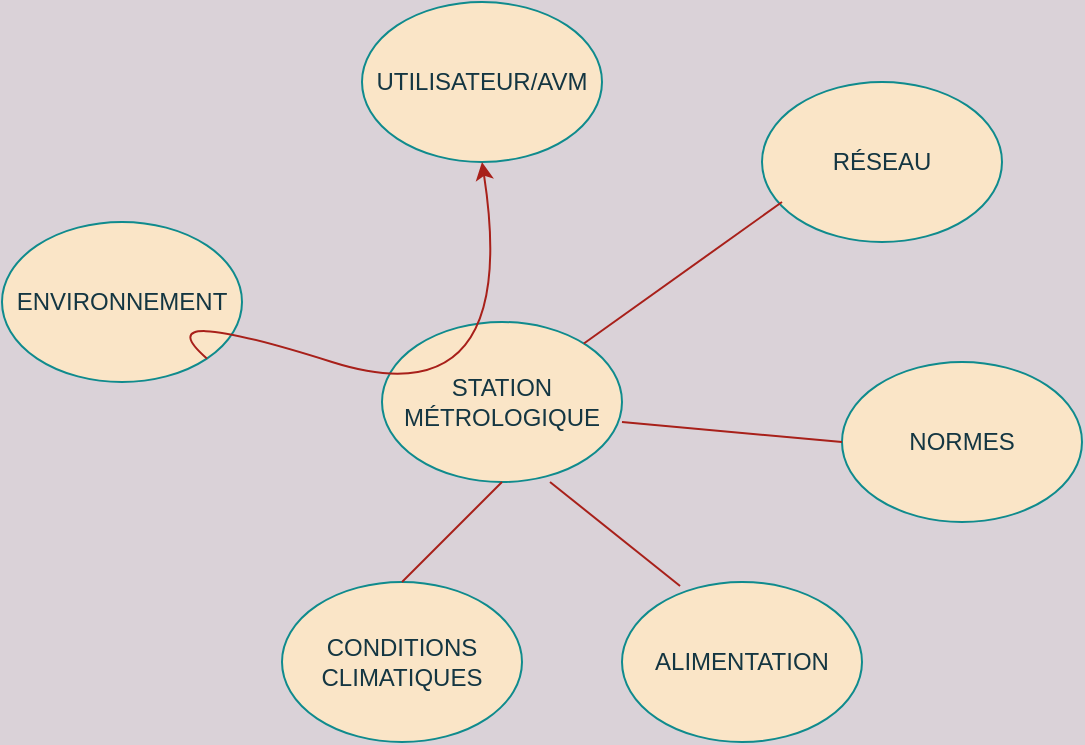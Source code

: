 <mxfile version="13.7.7" type="github" pages="4">
  <diagram id="tHnt4sG6zRlISB4n-kFp" name="Page-1">
    <mxGraphModel dx="872" dy="482" grid="0" gridSize="10" guides="1" tooltips="1" connect="1" arrows="1" fold="1" page="1" pageScale="1" pageWidth="850" pageHeight="1100" background="#DAD2D8" math="0" shadow="0">
      <root>
        <mxCell id="0" />
        <mxCell id="1" parent="0" />
        <mxCell id="gUix-21HPcigsJkUnAT0-4" value="ENVIRONNEMENT" style="ellipse;whiteSpace=wrap;html=1;fillColor=#FAE5C7;strokeColor=#0F8B8D;fontColor=#143642;" vertex="1" parent="1">
          <mxGeometry x="210" y="180" width="120" height="80" as="geometry" />
        </mxCell>
        <mxCell id="gUix-21HPcigsJkUnAT0-7" value="STATION MÉTROLOGIQUE" style="ellipse;whiteSpace=wrap;html=1;fillColor=#FAE5C7;strokeColor=#0F8B8D;fontColor=#143642;" vertex="1" parent="1">
          <mxGeometry x="400" y="230" width="120" height="80" as="geometry" />
        </mxCell>
        <mxCell id="gUix-21HPcigsJkUnAT0-8" value="UTILISATEUR/AVM" style="ellipse;whiteSpace=wrap;html=1;fillColor=#FAE5C7;strokeColor=#0F8B8D;fontColor=#143642;" vertex="1" parent="1">
          <mxGeometry x="390" y="70" width="120" height="80" as="geometry" />
        </mxCell>
        <mxCell id="gUix-21HPcigsJkUnAT0-10" value="CONDITIONS CLIMATIQUES" style="ellipse;whiteSpace=wrap;html=1;fillColor=#FAE5C7;strokeColor=#0F8B8D;fontColor=#143642;" vertex="1" parent="1">
          <mxGeometry x="350" y="360" width="120" height="80" as="geometry" />
        </mxCell>
        <mxCell id="gUix-21HPcigsJkUnAT0-12" value="" style="endArrow=none;html=1;strokeColor=#A8201A;fontColor=#143642;labelBackgroundColor=#DAD2D8;" edge="1" parent="1">
          <mxGeometry width="50" height="50" relative="1" as="geometry">
            <mxPoint x="410" y="360" as="sourcePoint" />
            <mxPoint x="460" y="310" as="targetPoint" />
          </mxGeometry>
        </mxCell>
        <mxCell id="gUix-21HPcigsJkUnAT0-13" value="NORMES" style="ellipse;whiteSpace=wrap;html=1;fillColor=#FAE5C7;strokeColor=#0F8B8D;fontColor=#143642;" vertex="1" parent="1">
          <mxGeometry x="630" y="250" width="120" height="80" as="geometry" />
        </mxCell>
        <mxCell id="gUix-21HPcigsJkUnAT0-15" value="ALIMENTATION" style="ellipse;whiteSpace=wrap;html=1;fillColor=#FAE5C7;strokeColor=#0F8B8D;fontColor=#143642;" vertex="1" parent="1">
          <mxGeometry x="520" y="360" width="120" height="80" as="geometry" />
        </mxCell>
        <mxCell id="gUix-21HPcigsJkUnAT0-17" value="" style="endArrow=none;html=1;entryX=0.7;entryY=1;entryDx=0;entryDy=0;entryPerimeter=0;exitX=0.242;exitY=0.025;exitDx=0;exitDy=0;exitPerimeter=0;strokeColor=#A8201A;fontColor=#143642;labelBackgroundColor=#DAD2D8;" edge="1" parent="1" source="gUix-21HPcigsJkUnAT0-15" target="gUix-21HPcigsJkUnAT0-7">
          <mxGeometry width="50" height="50" relative="1" as="geometry">
            <mxPoint x="560" y="390" as="sourcePoint" />
            <mxPoint x="610" y="340" as="targetPoint" />
          </mxGeometry>
        </mxCell>
        <mxCell id="gUix-21HPcigsJkUnAT0-18" value="" style="endArrow=none;html=1;entryX=0;entryY=0.5;entryDx=0;entryDy=0;strokeColor=#A8201A;fontColor=#143642;labelBackgroundColor=#DAD2D8;" edge="1" parent="1" target="gUix-21HPcigsJkUnAT0-13">
          <mxGeometry width="50" height="50" relative="1" as="geometry">
            <mxPoint x="520" y="280" as="sourcePoint" />
            <mxPoint x="620" y="290" as="targetPoint" />
          </mxGeometry>
        </mxCell>
        <mxCell id="gUix-21HPcigsJkUnAT0-21" value="RÉSEAU" style="ellipse;whiteSpace=wrap;html=1;fillColor=#FAE5C7;strokeColor=#0F8B8D;fontColor=#143642;" vertex="1" parent="1">
          <mxGeometry x="590" y="110" width="120" height="80" as="geometry" />
        </mxCell>
        <mxCell id="gUix-21HPcigsJkUnAT0-23" value="" style="endArrow=none;html=1;strokeColor=#A8201A;fontColor=#143642;labelBackgroundColor=#DAD2D8;" edge="1" parent="1" source="gUix-21HPcigsJkUnAT0-7">
          <mxGeometry width="50" height="50" relative="1" as="geometry">
            <mxPoint x="550" y="220" as="sourcePoint" />
            <mxPoint x="600" y="170" as="targetPoint" />
          </mxGeometry>
        </mxCell>
        <mxCell id="gUix-21HPcigsJkUnAT0-25" value="" style="curved=1;endArrow=classic;html=1;entryX=0.5;entryY=1;entryDx=0;entryDy=0;exitX=1;exitY=1;exitDx=0;exitDy=0;strokeColor=#A8201A;fontColor=#143642;labelBackgroundColor=#DAD2D8;" edge="1" parent="1" source="gUix-21HPcigsJkUnAT0-4" target="gUix-21HPcigsJkUnAT0-8">
          <mxGeometry width="50" height="50" relative="1" as="geometry">
            <mxPoint x="560" y="390" as="sourcePoint" />
            <mxPoint x="610" y="340" as="targetPoint" />
            <Array as="points">
              <mxPoint x="280" y="220" />
              <mxPoint x="470" y="280" />
            </Array>
          </mxGeometry>
        </mxCell>
      </root>
    </mxGraphModel>
  </diagram>
  <diagram id="1pzgUECRDCnn3F9SoY6R" name="Page-2">
    <mxGraphModel dx="872" dy="482" grid="0" gridSize="10" guides="1" tooltips="1" connect="1" arrows="1" fold="1" page="1" pageScale="1" pageWidth="850" pageHeight="1100" background="#DAD2D8" math="0" shadow="0">
      <root>
        <mxCell id="tKahohiqRpyQghxIMBUm-0" />
        <mxCell id="tKahohiqRpyQghxIMBUm-1" parent="tKahohiqRpyQghxIMBUm-0" />
        <mxCell id="0pv8uxTW6_rZLI1bk1MZ-0" value="ÉQUIPAGE/AIVM" style="ellipse;whiteSpace=wrap;html=1;fillColor=#FAE5C7;strokeColor=#0F8B8D;fontColor=#143642;" vertex="1" parent="tKahohiqRpyQghxIMBUm-1">
          <mxGeometry x="190" y="70" width="120" height="80" as="geometry" />
        </mxCell>
        <mxCell id="0pv8uxTW6_rZLI1bk1MZ-1" value="L&#39;ENVIRONNEMENT" style="ellipse;whiteSpace=wrap;html=1;fillColor=#FAE5C7;strokeColor=#0F8B8D;fontColor=#143642;" vertex="1" parent="tKahohiqRpyQghxIMBUm-1">
          <mxGeometry x="565" y="80" width="120" height="80" as="geometry" />
        </mxCell>
        <mxCell id="0pv8uxTW6_rZLI1bk1MZ-2" value="STATION MÉTÉO EMBARQUÉE" style="ellipse;whiteSpace=wrap;html=1;fillColor=#FAE5C7;strokeColor=#0F8B8D;fontColor=#143642;" vertex="1" parent="tKahohiqRpyQghxIMBUm-1">
          <mxGeometry x="380" y="180" width="120" height="80" as="geometry" />
        </mxCell>
        <mxCell id="0pv8uxTW6_rZLI1bk1MZ-3" value="PERMETTRE AU MATELEOT DE MESURER LES DONNÉES MÉTÉOROLOGIQUES&amp;nbsp;" style="rounded=0;whiteSpace=wrap;html=1;fillColor=#FAE5C7;strokeColor=#0F8B8D;fontColor=#143642;" vertex="1" parent="tKahohiqRpyQghxIMBUm-1">
          <mxGeometry x="330" y="350" width="265" height="60" as="geometry" />
        </mxCell>
        <mxCell id="P0kbxfz3xJdrVgzMR2Ek-0" value="A QUI REND-IL SERVICE?" style="text;html=1;align=center;verticalAlign=middle;resizable=0;points=[];autosize=1;fontColor=#143642;" vertex="1" parent="tKahohiqRpyQghxIMBUm-1">
          <mxGeometry x="160" y="10" width="160" height="20" as="geometry" />
        </mxCell>
        <mxCell id="P0kbxfz3xJdrVgzMR2Ek-1" value="SUR QUOI AGIT-IL?" style="text;html=1;align=center;verticalAlign=middle;resizable=0;points=[];autosize=1;fontColor=#143642;" vertex="1" parent="tKahohiqRpyQghxIMBUm-1">
          <mxGeometry x="555" y="20" width="130" height="20" as="geometry" />
        </mxCell>
        <mxCell id="P0kbxfz3xJdrVgzMR2Ek-2" value="DANS QUEL BUT?" style="text;html=1;align=center;verticalAlign=middle;resizable=0;points=[];autosize=1;fontColor=#143642;" vertex="1" parent="tKahohiqRpyQghxIMBUm-1">
          <mxGeometry x="350" y="320" width="120" height="20" as="geometry" />
        </mxCell>
        <mxCell id="y0Jqex1HYLV52ZDRqDKT-1" value="" style="endArrow=classic;html=1;entryX=0.857;entryY=-0.033;entryDx=0;entryDy=0;entryPerimeter=0;strokeColor=#A8201A;fontColor=#143642;labelBackgroundColor=#DAD2D8;" edge="1" parent="tKahohiqRpyQghxIMBUm-1" target="0pv8uxTW6_rZLI1bk1MZ-3">
          <mxGeometry width="50" height="50" relative="1" as="geometry">
            <mxPoint x="557" y="140" as="sourcePoint" />
            <mxPoint x="450" y="190" as="targetPoint" />
          </mxGeometry>
        </mxCell>
        <mxCell id="y0Jqex1HYLV52ZDRqDKT-2" value="" style="curved=1;endArrow=classic;html=1;strokeColor=#A8201A;fontColor=#143642;labelBackgroundColor=#DAD2D8;" edge="1" parent="tKahohiqRpyQghxIMBUm-1" source="0pv8uxTW6_rZLI1bk1MZ-0" target="0pv8uxTW6_rZLI1bk1MZ-1">
          <mxGeometry width="50" height="50" relative="1" as="geometry">
            <mxPoint x="400" y="240" as="sourcePoint" />
            <mxPoint x="450" y="190" as="targetPoint" />
            <Array as="points">
              <mxPoint x="450" y="210" />
              <mxPoint x="400" y="190" />
            </Array>
          </mxGeometry>
        </mxCell>
      </root>
    </mxGraphModel>
  </diagram>
  <diagram id="inSLoxE6jfbBA5fQDCkm" name="Page-3">
    <mxGraphModel dx="872" dy="482" grid="0" gridSize="9" guides="1" tooltips="1" connect="1" arrows="1" fold="1" page="1" pageScale="1" pageWidth="850" pageHeight="1400" background="#DAD2D8" math="0" shadow="0">
      <root>
        <mxCell id="dplVZIambqyNgwmH58hZ-0" />
        <mxCell id="dplVZIambqyNgwmH58hZ-1" parent="dplVZIambqyNgwmH58hZ-0" />
        <mxCell id="dplVZIambqyNgwmH58hZ-2" value="lancement du système" style="rounded=0;whiteSpace=wrap;html=1;fillColor=#FAE5C7;strokeColor=#0F8B8D;fontColor=#143642;" vertex="1" parent="dplVZIambqyNgwmH58hZ-1">
          <mxGeometry x="30" y="240" width="120" height="60" as="geometry" />
        </mxCell>
        <mxCell id="dplVZIambqyNgwmH58hZ-3" value="sauvegarde des données" style="rounded=0;whiteSpace=wrap;html=1;fillColor=#FAE5C7;strokeColor=#0F8B8D;fontColor=#143642;" vertex="1" parent="dplVZIambqyNgwmH58hZ-1">
          <mxGeometry x="230" y="240" width="120" height="60" as="geometry" />
        </mxCell>
        <mxCell id="dplVZIambqyNgwmH58hZ-5" value="récupération des données" style="rounded=0;whiteSpace=wrap;html=1;fillColor=#FAE5C7;strokeColor=#0F8B8D;fontColor=#143642;" vertex="1" parent="dplVZIambqyNgwmH58hZ-1">
          <mxGeometry x="230" y="80" width="120" height="60" as="geometry" />
        </mxCell>
        <mxCell id="dplVZIambqyNgwmH58hZ-6" value="etallonnage des données" style="rounded=0;whiteSpace=wrap;html=1;fillColor=#FAE5C7;strokeColor=#0F8B8D;fontColor=#143642;" vertex="1" parent="dplVZIambqyNgwmH58hZ-1">
          <mxGeometry x="220" y="400" width="120" height="60" as="geometry" />
        </mxCell>
        <mxCell id="dplVZIambqyNgwmH58hZ-7" value="" style="endArrow=none;html=1;entryX=0;entryY=0.75;entryDx=0;entryDy=0;exitX=0.567;exitY=-0.05;exitDx=0;exitDy=0;exitPerimeter=0;strokeColor=#A8201A;fontColor=#143642;labelBackgroundColor=#DAD2D8;" edge="1" parent="dplVZIambqyNgwmH58hZ-1" source="dplVZIambqyNgwmH58hZ-2" target="dplVZIambqyNgwmH58hZ-5">
          <mxGeometry width="50" height="50" relative="1" as="geometry">
            <mxPoint x="120" y="210" as="sourcePoint" />
            <mxPoint x="170" y="160" as="targetPoint" />
          </mxGeometry>
        </mxCell>
        <mxCell id="dplVZIambqyNgwmH58hZ-8" value="" style="endArrow=none;html=1;exitX=1;exitY=0.5;exitDx=0;exitDy=0;entryX=0;entryY=0.5;entryDx=0;entryDy=0;strokeColor=#A8201A;fontColor=#143642;labelBackgroundColor=#DAD2D8;" edge="1" parent="dplVZIambqyNgwmH58hZ-1" source="dplVZIambqyNgwmH58hZ-2" target="dplVZIambqyNgwmH58hZ-3">
          <mxGeometry width="50" height="50" relative="1" as="geometry">
            <mxPoint x="400" y="280" as="sourcePoint" />
            <mxPoint x="450" y="230" as="targetPoint" />
          </mxGeometry>
        </mxCell>
        <mxCell id="dplVZIambqyNgwmH58hZ-9" value="" style="endArrow=none;html=1;exitX=0;exitY=0.5;exitDx=0;exitDy=0;entryX=0.65;entryY=1;entryDx=0;entryDy=0;entryPerimeter=0;strokeColor=#A8201A;fontColor=#143642;labelBackgroundColor=#DAD2D8;" edge="1" parent="dplVZIambqyNgwmH58hZ-1" source="dplVZIambqyNgwmH58hZ-6" target="dplVZIambqyNgwmH58hZ-2">
          <mxGeometry width="50" height="50" relative="1" as="geometry">
            <mxPoint x="400" y="280" as="sourcePoint" />
            <mxPoint x="450" y="230" as="targetPoint" />
          </mxGeometry>
        </mxCell>
        <mxCell id="dplVZIambqyNgwmH58hZ-10" value="données reçues d&#39;un capteur incohérentes- vérification matérielle requise" style="rounded=0;whiteSpace=wrap;html=1;fillColor=#FAE5C7;strokeColor=#0F8B8D;fontColor=#143642;" vertex="1" parent="dplVZIambqyNgwmH58hZ-1">
          <mxGeometry x="430" y="130" width="120" height="60" as="geometry" />
        </mxCell>
        <mxCell id="dplVZIambqyNgwmH58hZ-11" value="erreur d&#39;accés aux données d&#39;un capteur" style="rounded=0;whiteSpace=wrap;html=1;fillColor=#FAE5C7;strokeColor=#0F8B8D;fontColor=#143642;" vertex="1" parent="dplVZIambqyNgwmH58hZ-1">
          <mxGeometry x="430" y="60" width="120" height="60" as="geometry" />
        </mxCell>
        <mxCell id="dplVZIambqyNgwmH58hZ-12" value="erreur d&#39;accés ou d&#39;écriture sur la carte SD" style="rounded=0;whiteSpace=wrap;html=1;fillColor=#FAE5C7;strokeColor=#0F8B8D;fontColor=#143642;" vertex="1" parent="dplVZIambqyNgwmH58hZ-1">
          <mxGeometry x="430" y="290" width="120" height="60" as="geometry" />
        </mxCell>
        <mxCell id="dplVZIambqyNgwmH58hZ-13" value="carte SD pleine" style="rounded=0;whiteSpace=wrap;html=1;fillColor=#FAE5C7;strokeColor=#0F8B8D;fontColor=#143642;" vertex="1" parent="dplVZIambqyNgwmH58hZ-1">
          <mxGeometry x="430" y="220" width="120" height="60" as="geometry" />
        </mxCell>
        <mxCell id="dplVZIambqyNgwmH58hZ-14" value="erreur d&#39;accées a l&#39;horloge RTC" style="rounded=0;whiteSpace=wrap;html=1;fillColor=#FAE5C7;strokeColor=#0F8B8D;fontColor=#143642;" vertex="1" parent="dplVZIambqyNgwmH58hZ-1">
          <mxGeometry x="425" y="460" width="120" height="60" as="geometry" />
        </mxCell>
        <mxCell id="dplVZIambqyNgwmH58hZ-15" value="erreur d&#39;accés aux données du GPS" style="rounded=0;whiteSpace=wrap;html=1;fillColor=#FAE5C7;strokeColor=#0F8B8D;fontColor=#143642;" vertex="1" parent="dplVZIambqyNgwmH58hZ-1">
          <mxGeometry x="425" y="390" width="120" height="60" as="geometry" />
        </mxCell>
        <mxCell id="dplVZIambqyNgwmH58hZ-16" value="" style="endArrow=none;html=1;entryX=0;entryY=0.5;entryDx=0;entryDy=0;strokeColor=#A8201A;fontColor=#143642;labelBackgroundColor=#DAD2D8;" edge="1" parent="dplVZIambqyNgwmH58hZ-1" target="dplVZIambqyNgwmH58hZ-11">
          <mxGeometry width="50" height="50" relative="1" as="geometry">
            <mxPoint x="350" y="115" as="sourcePoint" />
            <mxPoint x="400" y="65" as="targetPoint" />
          </mxGeometry>
        </mxCell>
        <mxCell id="dplVZIambqyNgwmH58hZ-17" value="" style="endArrow=none;html=1;entryX=0;entryY=0.5;entryDx=0;entryDy=0;strokeColor=#A8201A;fontColor=#143642;labelBackgroundColor=#DAD2D8;" edge="1" parent="dplVZIambqyNgwmH58hZ-1" target="dplVZIambqyNgwmH58hZ-13">
          <mxGeometry width="50" height="50" relative="1" as="geometry">
            <mxPoint x="350" y="260" as="sourcePoint" />
            <mxPoint x="400" y="210" as="targetPoint" />
          </mxGeometry>
        </mxCell>
        <mxCell id="dplVZIambqyNgwmH58hZ-18" value="" style="endArrow=none;html=1;entryX=0;entryY=0.5;entryDx=0;entryDy=0;strokeColor=#A8201A;fontColor=#143642;labelBackgroundColor=#DAD2D8;" edge="1" parent="dplVZIambqyNgwmH58hZ-1" target="dplVZIambqyNgwmH58hZ-10">
          <mxGeometry width="50" height="50" relative="1" as="geometry">
            <mxPoint x="350" y="120" as="sourcePoint" />
            <mxPoint x="430" y="135" as="targetPoint" />
          </mxGeometry>
        </mxCell>
        <mxCell id="dplVZIambqyNgwmH58hZ-19" value="" style="endArrow=none;html=1;entryX=0;entryY=0.5;entryDx=0;entryDy=0;strokeColor=#A8201A;fontColor=#143642;labelBackgroundColor=#DAD2D8;" edge="1" parent="dplVZIambqyNgwmH58hZ-1" target="dplVZIambqyNgwmH58hZ-12">
          <mxGeometry width="50" height="50" relative="1" as="geometry">
            <mxPoint x="350" y="260" as="sourcePoint" />
            <mxPoint x="450" y="240" as="targetPoint" />
          </mxGeometry>
        </mxCell>
        <mxCell id="dplVZIambqyNgwmH58hZ-20" value="" style="endArrow=none;html=1;entryX=0;entryY=0.5;entryDx=0;entryDy=0;exitX=1;exitY=0.5;exitDx=0;exitDy=0;strokeColor=#A8201A;fontColor=#143642;labelBackgroundColor=#DAD2D8;" edge="1" parent="dplVZIambqyNgwmH58hZ-1" source="dplVZIambqyNgwmH58hZ-6" target="dplVZIambqyNgwmH58hZ-15">
          <mxGeometry width="50" height="50" relative="1" as="geometry">
            <mxPoint x="340" y="440" as="sourcePoint" />
            <mxPoint x="390" y="390" as="targetPoint" />
          </mxGeometry>
        </mxCell>
        <mxCell id="dplVZIambqyNgwmH58hZ-23" value="" style="endArrow=none;html=1;exitX=1;exitY=0.5;exitDx=0;exitDy=0;entryX=0;entryY=0.5;entryDx=0;entryDy=0;strokeColor=#A8201A;fontColor=#143642;labelBackgroundColor=#DAD2D8;" edge="1" parent="dplVZIambqyNgwmH58hZ-1" source="dplVZIambqyNgwmH58hZ-6" target="dplVZIambqyNgwmH58hZ-14">
          <mxGeometry width="50" height="50" relative="1" as="geometry">
            <mxPoint x="360" y="500" as="sourcePoint" />
            <mxPoint x="420" y="490" as="targetPoint" />
          </mxGeometry>
        </mxCell>
        <mxCell id="dplVZIambqyNgwmH58hZ-24" value="&lt;span&gt;clignottement des LED intermittantes rouge et blanche (durée identique pour les deux couleurs)&lt;/span&gt;" style="rounded=0;whiteSpace=wrap;html=1;fillColor=#FAE5C7;strokeColor=#0F8B8D;fontColor=#143642;" vertex="1" parent="dplVZIambqyNgwmH58hZ-1">
          <mxGeometry x="642" y="213" width="120" height="70" as="geometry" />
        </mxCell>
        <mxCell id="dplVZIambqyNgwmH58hZ-25" value="&lt;span&gt;clignottement des LED intermittantes rouge et verte (durée 2 fois plus longue pour le vert )&lt;/span&gt;" style="rounded=0;whiteSpace=wrap;html=1;fillColor=#FAE5C7;strokeColor=#0F8B8D;fontColor=#143642;" vertex="1" parent="dplVZIambqyNgwmH58hZ-1">
          <mxGeometry x="642" y="130" width="120" height="70" as="geometry" />
        </mxCell>
        <mxCell id="dplVZIambqyNgwmH58hZ-26" value="clignottement des LED intermittantes rouge et verte (durée identique pour les deux couleurs)" style="rounded=0;whiteSpace=wrap;html=1;fillColor=#FAE5C7;strokeColor=#0F8B8D;fontColor=#143642;" vertex="1" parent="dplVZIambqyNgwmH58hZ-1">
          <mxGeometry x="640" y="39" width="120" height="70" as="geometry" />
        </mxCell>
        <mxCell id="dplVZIambqyNgwmH58hZ-28" value="&lt;span&gt;clignottement des LED intermittantes rouge et bleue (durée identique pour les deux couleurs)&lt;/span&gt;" style="rounded=0;whiteSpace=wrap;html=1;fillColor=#FAE5C7;strokeColor=#0F8B8D;fontColor=#143642;" vertex="1" parent="dplVZIambqyNgwmH58hZ-1">
          <mxGeometry x="640" y="458" width="120" height="70" as="geometry" />
        </mxCell>
        <mxCell id="dplVZIambqyNgwmH58hZ-29" value="&lt;span&gt;clignottement des LED intermittantes rouge et jaune (durée identique pour les deux couleurs)&lt;/span&gt;" style="rounded=0;whiteSpace=wrap;html=1;fillColor=#FAE5C7;strokeColor=#0F8B8D;fontColor=#143642;" vertex="1" parent="dplVZIambqyNgwmH58hZ-1">
          <mxGeometry x="644" y="377" width="120" height="70" as="geometry" />
        </mxCell>
        <mxCell id="dplVZIambqyNgwmH58hZ-30" value="&lt;span&gt;clignottement des LED intermittantes rouge et blanche (durée 2 fois plus longue pour le blanc)&lt;/span&gt;" style="rounded=0;whiteSpace=wrap;html=1;fillColor=#FAE5C7;strokeColor=#0F8B8D;fontColor=#143642;" vertex="1" parent="dplVZIambqyNgwmH58hZ-1">
          <mxGeometry x="644" y="293" width="120" height="70" as="geometry" />
        </mxCell>
        <mxCell id="dplVZIambqyNgwmH58hZ-31" value="" style="endArrow=classic;html=1;exitX=1;exitY=0.5;exitDx=0;exitDy=0;strokeColor=#A8201A;fontColor=#143642;labelBackgroundColor=#DAD2D8;" edge="1" parent="dplVZIambqyNgwmH58hZ-1" source="dplVZIambqyNgwmH58hZ-14">
          <mxGeometry width="50" height="50" relative="1" as="geometry">
            <mxPoint x="545" y="500" as="sourcePoint" />
            <mxPoint x="638" y="490" as="targetPoint" />
          </mxGeometry>
        </mxCell>
        <mxCell id="dplVZIambqyNgwmH58hZ-33" value="" style="endArrow=classic;html=1;entryX=0;entryY=0.5;entryDx=0;entryDy=0;strokeColor=#A8201A;fontColor=#143642;labelBackgroundColor=#DAD2D8;" edge="1" parent="dplVZIambqyNgwmH58hZ-1" target="dplVZIambqyNgwmH58hZ-29">
          <mxGeometry width="50" height="50" relative="1" as="geometry">
            <mxPoint x="545" y="420" as="sourcePoint" />
            <mxPoint x="595" y="370" as="targetPoint" />
          </mxGeometry>
        </mxCell>
        <mxCell id="dplVZIambqyNgwmH58hZ-34" value="" style="endArrow=classic;html=1;entryX=-0.008;entryY=0.65;entryDx=0;entryDy=0;entryPerimeter=0;strokeColor=#A8201A;fontColor=#143642;labelBackgroundColor=#DAD2D8;" edge="1" parent="dplVZIambqyNgwmH58hZ-1" target="dplVZIambqyNgwmH58hZ-24">
          <mxGeometry width="50" height="50" relative="1" as="geometry">
            <mxPoint x="550" y="260" as="sourcePoint" />
            <mxPoint x="600" y="210" as="targetPoint" />
          </mxGeometry>
        </mxCell>
        <mxCell id="dplVZIambqyNgwmH58hZ-36" value="" style="endArrow=classic;html=1;strokeColor=#A8201A;fontColor=#143642;labelBackgroundColor=#DAD2D8;" edge="1" parent="dplVZIambqyNgwmH58hZ-1" target="dplVZIambqyNgwmH58hZ-30">
          <mxGeometry width="50" height="50" relative="1" as="geometry">
            <mxPoint x="550" y="322" as="sourcePoint" />
            <mxPoint x="600" y="280" as="targetPoint" />
          </mxGeometry>
        </mxCell>
        <mxCell id="dplVZIambqyNgwmH58hZ-37" value="" style="endArrow=classic;html=1;entryX=0;entryY=0.5;entryDx=0;entryDy=0;strokeColor=#A8201A;fontColor=#143642;labelBackgroundColor=#DAD2D8;" edge="1" parent="dplVZIambqyNgwmH58hZ-1" target="dplVZIambqyNgwmH58hZ-26">
          <mxGeometry width="50" height="50" relative="1" as="geometry">
            <mxPoint x="550" y="90" as="sourcePoint" />
            <mxPoint x="600" y="40" as="targetPoint" />
          </mxGeometry>
        </mxCell>
        <mxCell id="dplVZIambqyNgwmH58hZ-38" value="" style="endArrow=classic;html=1;entryX=0;entryY=0.5;entryDx=0;entryDy=0;strokeColor=#A8201A;fontColor=#143642;labelBackgroundColor=#DAD2D8;" edge="1" parent="dplVZIambqyNgwmH58hZ-1" target="dplVZIambqyNgwmH58hZ-25">
          <mxGeometry width="50" height="50" relative="1" as="geometry">
            <mxPoint x="550" y="160" as="sourcePoint" />
            <mxPoint x="600" y="110" as="targetPoint" />
          </mxGeometry>
        </mxCell>
      </root>
    </mxGraphModel>
  </diagram>
  <diagram id="piuxB2bTSouGkZOs5XD1" name="Page-4">
    <mxGraphModel dx="1026" dy="567" grid="0" gridSize="10" guides="1" tooltips="1" connect="1" arrows="1" fold="1" page="1" pageScale="1" pageWidth="850" pageHeight="1400" background="#DAD2D8" math="0" shadow="0">
      <root>
        <mxCell id="SIVnD8FhOiSTJuTCIS3--0" />
        <mxCell id="SIVnD8FhOiSTJuTCIS3--1" parent="SIVnD8FhOiSTJuTCIS3--0" />
        <mxCell id="SIVnD8FhOiSTJuTCIS3--20" style="edgeStyle=orthogonalEdgeStyle;curved=0;rounded=1;sketch=0;orthogonalLoop=1;jettySize=auto;html=1;strokeColor=#A8201A;fillColor=#FAE5C7;fontColor=#143642;labelBackgroundColor=#DAD2D8;" edge="1" parent="SIVnD8FhOiSTJuTCIS3--1" source="SIVnD8FhOiSTJuTCIS3--2">
          <mxGeometry relative="1" as="geometry">
            <mxPoint x="180" y="170" as="targetPoint" />
          </mxGeometry>
        </mxCell>
        <mxCell id="SIVnD8FhOiSTJuTCIS3--2" value="Température&lt;br&gt;del&#39;air" style="rounded=0;whiteSpace=wrap;html=1;sketch=0;strokeColor=#0F8B8D;fillColor=#FAE5C7;fontColor=#143642;" vertex="1" parent="SIVnD8FhOiSTJuTCIS3--1">
          <mxGeometry x="35" y="140" width="110" height="60" as="geometry" />
        </mxCell>
        <mxCell id="SIVnD8FhOiSTJuTCIS3--7" value="&lt;b&gt;Untié&lt;br&gt;d&#39;acquisition&lt;br&gt;&lt;/b&gt;" style="rounded=0;whiteSpace=wrap;html=1;sketch=0;strokeColor=#0F8B8D;fillColor=#FAE5C7;fontColor=#143642;" vertex="1" parent="SIVnD8FhOiSTJuTCIS3--1">
          <mxGeometry x="20" y="440" width="140" height="80" as="geometry" />
        </mxCell>
        <mxCell id="SIVnD8FhOiSTJuTCIS3--8" value="" style="endArrow=none;dashed=1;html=1;dashPattern=1 3;strokeWidth=2;fillColor=#FAE5C7;fontColor=#143642;exitX=1;exitY=0;exitDx=0;exitDy=0;strokeColor=#A8201A;labelBackgroundColor=#DAD2D8;" edge="1" parent="SIVnD8FhOiSTJuTCIS3--1" source="SIVnD8FhOiSTJuTCIS3--7">
          <mxGeometry width="50" height="50" relative="1" as="geometry">
            <mxPoint x="190" y="410" as="sourcePoint" />
            <mxPoint x="160" y="40" as="targetPoint" />
            <Array as="points" />
          </mxGeometry>
        </mxCell>
        <mxCell id="SIVnD8FhOiSTJuTCIS3--9" style="edgeStyle=orthogonalEdgeStyle;curved=0;rounded=1;sketch=0;orthogonalLoop=1;jettySize=auto;html=1;exitX=0.5;exitY=1;exitDx=0;exitDy=0;strokeColor=#A8201A;fillColor=#FAE5C7;fontColor=#143642;labelBackgroundColor=#DAD2D8;" edge="1" parent="SIVnD8FhOiSTJuTCIS3--1" source="SIVnD8FhOiSTJuTCIS3--7" target="SIVnD8FhOiSTJuTCIS3--7">
          <mxGeometry relative="1" as="geometry" />
        </mxCell>
        <mxCell id="SIVnD8FhOiSTJuTCIS3--15" value="" style="endArrow=none;dashed=1;html=1;dashPattern=1 3;strokeWidth=2;fillColor=#FAE5C7;fontColor=#143642;strokeColor=#A8201A;labelBackgroundColor=#DAD2D8;" edge="1" parent="SIVnD8FhOiSTJuTCIS3--1">
          <mxGeometry width="50" height="50" relative="1" as="geometry">
            <mxPoint x="20" y="40" as="sourcePoint" />
            <mxPoint x="160" y="40" as="targetPoint" />
          </mxGeometry>
        </mxCell>
        <mxCell id="SIVnD8FhOiSTJuTCIS3--16" value="" style="endArrow=none;dashed=1;html=1;dashPattern=1 3;strokeWidth=2;fillColor=#FAE5C7;fontColor=#143642;exitX=0;exitY=0;exitDx=0;exitDy=0;strokeColor=#A8201A;labelBackgroundColor=#DAD2D8;" edge="1" parent="SIVnD8FhOiSTJuTCIS3--1" source="SIVnD8FhOiSTJuTCIS3--7">
          <mxGeometry width="50" height="50" relative="1" as="geometry">
            <mxPoint x="30" y="470" as="sourcePoint" />
            <mxPoint x="20" y="40" as="targetPoint" />
          </mxGeometry>
        </mxCell>
        <mxCell id="SIVnD8FhOiSTJuTCIS3--17" value="" style="endArrow=classic;html=1;strokeColor=#A8201A;fillColor=#FAE5C7;fontColor=#143642;exitX=0;exitY=0.5;exitDx=0;exitDy=0;labelBackgroundColor=#DAD2D8;" edge="1" parent="SIVnD8FhOiSTJuTCIS3--1">
          <mxGeometry width="50" height="50" relative="1" as="geometry">
            <mxPoint x="145" y="95.0" as="sourcePoint" />
            <mxPoint x="180" y="95" as="targetPoint" />
            <Array as="points" />
          </mxGeometry>
        </mxCell>
        <mxCell id="SIVnD8FhOiSTJuTCIS3--19" value="" style="endArrow=classic;html=1;strokeColor=#A8201A;fillColor=#FAE5C7;fontColor=#143642;exitX=1;exitY=0.5;exitDx=0;exitDy=0;labelBackgroundColor=#DAD2D8;" edge="1" parent="SIVnD8FhOiSTJuTCIS3--1" source="SIVnD8FhOiSTJuTCIS3--37">
          <mxGeometry width="50" height="50" relative="1" as="geometry">
            <mxPoint x="145" y="249.5" as="sourcePoint" />
            <mxPoint x="180" y="250" as="targetPoint" />
          </mxGeometry>
        </mxCell>
        <mxCell id="SIVnD8FhOiSTJuTCIS3--22" value="" style="endArrow=classic;html=1;strokeColor=#A8201A;fillColor=#FAE5C7;fontColor=#143642;exitX=1;exitY=0.5;exitDx=0;exitDy=0;labelBackgroundColor=#DAD2D8;" edge="1" parent="SIVnD8FhOiSTJuTCIS3--1">
          <mxGeometry width="50" height="50" relative="1" as="geometry">
            <mxPoint x="120" y="309.5" as="sourcePoint" />
            <mxPoint x="185" y="309.5" as="targetPoint" />
          </mxGeometry>
        </mxCell>
        <mxCell id="SIVnD8FhOiSTJuTCIS3--23" value="" style="endArrow=classic;html=1;strokeColor=#A8201A;fillColor=#FAE5C7;fontColor=#143642;exitX=1;exitY=0.5;exitDx=0;exitDy=0;labelBackgroundColor=#DAD2D8;" edge="1" parent="SIVnD8FhOiSTJuTCIS3--1">
          <mxGeometry width="50" height="50" relative="1" as="geometry">
            <mxPoint x="140" y="369.5" as="sourcePoint" />
            <mxPoint x="180" y="370" as="targetPoint" />
          </mxGeometry>
        </mxCell>
        <mxCell id="SIVnD8FhOiSTJuTCIS3--28" value="" style="endArrow=classic;html=1;strokeColor=#A8201A;fillColor=#FAE5C7;fontColor=#143642;exitX=1;exitY=0.5;exitDx=0;exitDy=0;labelBackgroundColor=#DAD2D8;" edge="1" parent="SIVnD8FhOiSTJuTCIS3--1">
          <mxGeometry width="50" height="50" relative="1" as="geometry">
            <mxPoint x="320" y="240" as="sourcePoint" />
            <mxPoint x="370" y="240" as="targetPoint" />
            <Array as="points">
              <mxPoint x="340" y="240" />
            </Array>
          </mxGeometry>
        </mxCell>
        <mxCell id="SIVnD8FhOiSTJuTCIS3--29" value="&lt;b&gt;Unité de&amp;nbsp;&lt;br&gt;communication&lt;br&gt;&lt;/b&gt;" style="whiteSpace=wrap;html=1;rounded=0;sketch=0;strokeColor=#0F8B8D;fillColor=#FAE5C7;fontColor=#143642;" vertex="1" parent="SIVnD8FhOiSTJuTCIS3--1">
          <mxGeometry x="370" y="195" width="110" height="90" as="geometry" />
        </mxCell>
        <mxCell id="SIVnD8FhOiSTJuTCIS3--30" value="" style="endArrow=classic;html=1;strokeColor=#A8201A;fillColor=#FAE5C7;fontColor=#143642;exitX=1;exitY=0.5;exitDx=0;exitDy=0;labelBackgroundColor=#DAD2D8;" edge="1" parent="SIVnD8FhOiSTJuTCIS3--1" source="SIVnD8FhOiSTJuTCIS3--29">
          <mxGeometry width="50" height="50" relative="1" as="geometry">
            <mxPoint x="560" y="260" as="sourcePoint" />
            <mxPoint x="540" y="240" as="targetPoint" />
          </mxGeometry>
        </mxCell>
        <mxCell id="SIVnD8FhOiSTJuTCIS3--52" style="edgeStyle=orthogonalEdgeStyle;curved=0;rounded=1;sketch=0;orthogonalLoop=1;jettySize=auto;html=1;exitX=0;exitY=0.5;exitDx=0;exitDy=0;strokeColor=#A8201A;fillColor=#FAE5C7;fontColor=#143642;labelBackgroundColor=#DAD2D8;" edge="1" parent="SIVnD8FhOiSTJuTCIS3--1" source="SIVnD8FhOiSTJuTCIS3--31">
          <mxGeometry relative="1" as="geometry">
            <mxPoint x="573" y="303" as="targetPoint" />
          </mxGeometry>
        </mxCell>
        <mxCell id="SIVnD8FhOiSTJuTCIS3--31" value="Internet" style="ellipse;shape=doubleEllipse;whiteSpace=wrap;html=1;rounded=0;sketch=0;strokeColor=#0F8B8D;fillColor=#FAE5C7;fontColor=#143642;rotation=-90;" vertex="1" parent="SIVnD8FhOiSTJuTCIS3--1">
          <mxGeometry x="500" y="210" width="145" height="60" as="geometry" />
        </mxCell>
        <mxCell id="SIVnD8FhOiSTJuTCIS3--34" value="GPS" style="rounded=1;whiteSpace=wrap;html=1;sketch=0;strokeColor=#0F8B8D;fillColor=#FAE5C7;fontColor=#143642;" vertex="1" parent="SIVnD8FhOiSTJuTCIS3--1">
          <mxGeometry x="40" y="290" width="100" height="40" as="geometry" />
        </mxCell>
        <mxCell id="SIVnD8FhOiSTJuTCIS3--35" value="Luminosité" style="rounded=1;whiteSpace=wrap;html=1;sketch=0;strokeColor=#0F8B8D;fillColor=#FAE5C7;fontColor=#143642;" vertex="1" parent="SIVnD8FhOiSTJuTCIS3--1">
          <mxGeometry x="40" y="350" width="100" height="40" as="geometry" />
        </mxCell>
        <mxCell id="SIVnD8FhOiSTJuTCIS3--36" style="edgeStyle=orthogonalEdgeStyle;curved=0;rounded=1;sketch=0;orthogonalLoop=1;jettySize=auto;html=1;exitX=0.5;exitY=1;exitDx=0;exitDy=0;strokeColor=#A8201A;fillColor=#FAE5C7;fontColor=#143642;labelBackgroundColor=#DAD2D8;" edge="1" parent="SIVnD8FhOiSTJuTCIS3--1" source="SIVnD8FhOiSTJuTCIS3--34" target="SIVnD8FhOiSTJuTCIS3--34">
          <mxGeometry relative="1" as="geometry" />
        </mxCell>
        <mxCell id="SIVnD8FhOiSTJuTCIS3--37" value="Hyrgomètrie" style="rounded=1;whiteSpace=wrap;html=1;sketch=0;strokeColor=#0F8B8D;fillColor=#FAE5C7;fontColor=#143642;" vertex="1" parent="SIVnD8FhOiSTJuTCIS3--1">
          <mxGeometry x="40" y="230" width="100" height="40" as="geometry" />
        </mxCell>
        <mxCell id="SIVnD8FhOiSTJuTCIS3--43" style="edgeStyle=orthogonalEdgeStyle;curved=0;rounded=1;sketch=0;orthogonalLoop=1;jettySize=auto;html=1;exitX=0.5;exitY=1;exitDx=0;exitDy=0;strokeColor=#A8201A;fillColor=#FAE5C7;fontColor=#143642;labelBackgroundColor=#DAD2D8;" edge="1" parent="SIVnD8FhOiSTJuTCIS3--1" source="SIVnD8FhOiSTJuTCIS3--37" target="SIVnD8FhOiSTJuTCIS3--37">
          <mxGeometry relative="1" as="geometry" />
        </mxCell>
        <mxCell id="SIVnD8FhOiSTJuTCIS3--44" style="edgeStyle=orthogonalEdgeStyle;curved=0;rounded=1;sketch=0;orthogonalLoop=1;jettySize=auto;html=1;exitX=0.5;exitY=1;exitDx=0;exitDy=0;strokeColor=#A8201A;fillColor=#FAE5C7;fontColor=#143642;labelBackgroundColor=#DAD2D8;" edge="1" parent="SIVnD8FhOiSTJuTCIS3--1" source="SIVnD8FhOiSTJuTCIS3--35" target="SIVnD8FhOiSTJuTCIS3--35">
          <mxGeometry relative="1" as="geometry" />
        </mxCell>
        <mxCell id="SIVnD8FhOiSTJuTCIS3--50" value="&lt;b&gt;Unité de traitement&amp;nbsp;&lt;br&gt;(arduino)&lt;br&gt;&lt;/b&gt;" style="shape=ext;double=1;whiteSpace=wrap;html=1;rounded=0;sketch=0;strokeColor=#0F8B8D;fillColor=#FAE5C7;fontColor=#143642;" vertex="1" parent="SIVnD8FhOiSTJuTCIS3--1">
          <mxGeometry x="180" y="60" width="140" height="330" as="geometry" />
        </mxCell>
        <mxCell id="SIVnD8FhOiSTJuTCIS3--53" value="&lt;b&gt;Unité de gestion de donnèes&lt;/b&gt;" style="rounded=0;whiteSpace=wrap;html=1;sketch=0;strokeColor=#0F8B8D;fillColor=#FAE5C7;fontColor=#143642;" vertex="1" parent="SIVnD8FhOiSTJuTCIS3--1">
          <mxGeometry x="630" y="440" width="170" height="60" as="geometry" />
        </mxCell>
        <mxCell id="SIVnD8FhOiSTJuTCIS3--55" style="edgeStyle=orthogonalEdgeStyle;curved=0;rounded=1;sketch=0;orthogonalLoop=1;jettySize=auto;html=1;exitX=0.5;exitY=1;exitDx=0;exitDy=0;strokeColor=#A8201A;fillColor=#FAE5C7;fontColor=#143642;labelBackgroundColor=#DAD2D8;" edge="1" parent="SIVnD8FhOiSTJuTCIS3--1" source="SIVnD8FhOiSTJuTCIS3--7" target="SIVnD8FhOiSTJuTCIS3--7">
          <mxGeometry relative="1" as="geometry" />
        </mxCell>
        <mxCell id="SIVnD8FhOiSTJuTCIS3--56" value="" style="endArrow=none;dashed=1;html=1;dashPattern=1 3;strokeWidth=2;fillColor=#FAE5C7;fontColor=#143642;strokeColor=#A8201A;labelBackgroundColor=#DAD2D8;" edge="1" parent="SIVnD8FhOiSTJuTCIS3--1">
          <mxGeometry width="50" height="50" relative="1" as="geometry">
            <mxPoint x="630" y="40" as="sourcePoint" />
            <mxPoint x="800" y="40" as="targetPoint" />
          </mxGeometry>
        </mxCell>
        <mxCell id="SIVnD8FhOiSTJuTCIS3--57" value="" style="endArrow=none;dashed=1;html=1;dashPattern=1 3;strokeWidth=2;fillColor=#FAE5C7;fontColor=#143642;exitX=1;exitY=0;exitDx=0;exitDy=0;strokeColor=#A8201A;labelBackgroundColor=#DAD2D8;" edge="1" parent="SIVnD8FhOiSTJuTCIS3--1" source="SIVnD8FhOiSTJuTCIS3--53">
          <mxGeometry width="50" height="50" relative="1" as="geometry">
            <mxPoint x="750" y="370" as="sourcePoint" />
            <mxPoint x="800" y="40" as="targetPoint" />
          </mxGeometry>
        </mxCell>
        <mxCell id="SIVnD8FhOiSTJuTCIS3--61" value="" style="endArrow=none;dashed=1;html=1;dashPattern=1 3;strokeWidth=2;fillColor=#FAE5C7;fontColor=#143642;exitX=0;exitY=0;exitDx=0;exitDy=0;strokeColor=#A8201A;labelBackgroundColor=#DAD2D8;" edge="1" parent="SIVnD8FhOiSTJuTCIS3--1" source="SIVnD8FhOiSTJuTCIS3--53">
          <mxGeometry width="50" height="50" relative="1" as="geometry">
            <mxPoint x="630" y="430" as="sourcePoint" />
            <mxPoint x="630" y="40" as="targetPoint" />
          </mxGeometry>
        </mxCell>
        <mxCell id="SIVnD8FhOiSTJuTCIS3--62" value="" style="endArrow=classic;html=1;strokeColor=#A8201A;fillColor=#FAE5C7;fontColor=#143642;entryX=0.5;entryY=1;entryDx=0;entryDy=0;labelBackgroundColor=#DAD2D8;" edge="1" parent="SIVnD8FhOiSTJuTCIS3--1" target="SIVnD8FhOiSTJuTCIS3--31">
          <mxGeometry width="50" height="50" relative="1" as="geometry">
            <mxPoint x="660" y="240" as="sourcePoint" />
            <mxPoint x="790" y="250" as="targetPoint" />
          </mxGeometry>
        </mxCell>
        <mxCell id="SIVnD8FhOiSTJuTCIS3--63" value="Ordinateur" style="rounded=0;whiteSpace=wrap;html=1;sketch=0;strokeColor=#0F8B8D;fillColor=#FAE5C7;fontColor=#143642;" vertex="1" parent="SIVnD8FhOiSTJuTCIS3--1">
          <mxGeometry x="660" y="210" width="120" height="60" as="geometry" />
        </mxCell>
        <mxCell id="SIVnD8FhOiSTJuTCIS3--64" value="pression&lt;br&gt;atmosphérique" style="rounded=0;whiteSpace=wrap;html=1;sketch=0;strokeColor=#0F8B8D;fillColor=#FAE5C7;fontColor=#143642;" vertex="1" parent="SIVnD8FhOiSTJuTCIS3--1">
          <mxGeometry x="35" y="60" width="110" height="60" as="geometry" />
        </mxCell>
      </root>
    </mxGraphModel>
  </diagram>
</mxfile>
